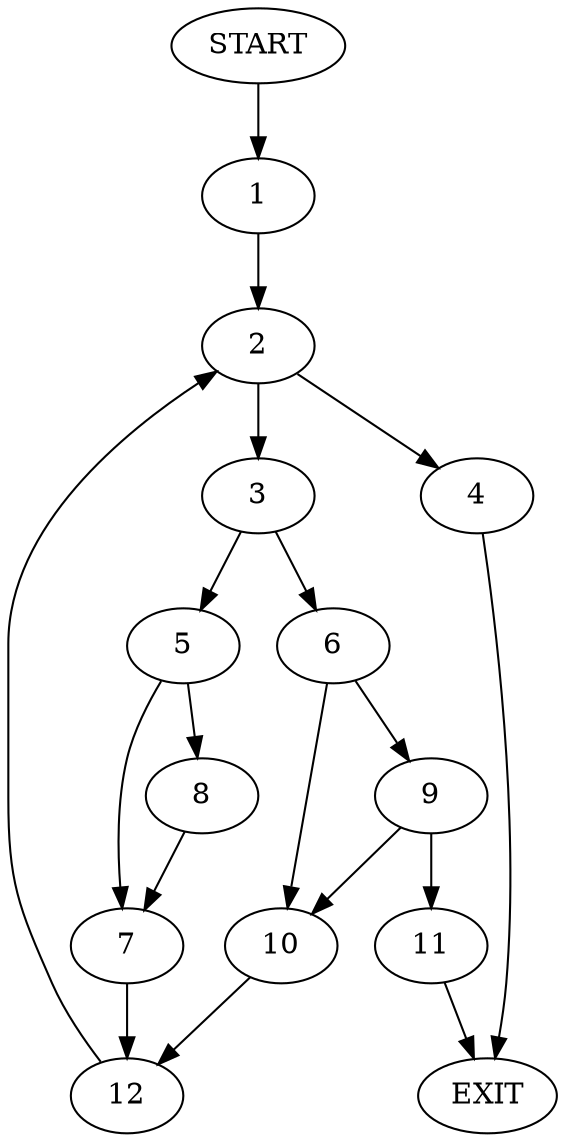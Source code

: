 digraph {
0 [label="START"]
13 [label="EXIT"]
0 -> 1
1 -> 2
2 -> 3
2 -> 4
4 -> 13
3 -> 5
3 -> 6
5 -> 7
5 -> 8
6 -> 9
6 -> 10
9 -> 11
9 -> 10
10 -> 12
11 -> 13
12 -> 2
7 -> 12
8 -> 7
}
